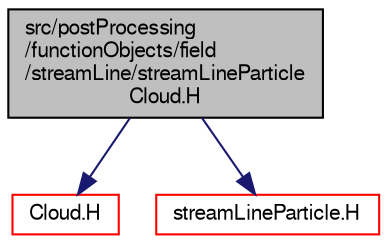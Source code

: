 digraph "src/postProcessing/functionObjects/field/streamLine/streamLineParticleCloud.H"
{
  bgcolor="transparent";
  edge [fontname="FreeSans",fontsize="10",labelfontname="FreeSans",labelfontsize="10"];
  node [fontname="FreeSans",fontsize="10",shape=record];
  Node0 [label="src/postProcessing\l/functionObjects/field\l/streamLine/streamLineParticle\lCloud.H",height=0.2,width=0.4,color="black", fillcolor="grey75", style="filled", fontcolor="black"];
  Node0 -> Node1 [color="midnightblue",fontsize="10",style="solid",fontname="FreeSans"];
  Node1 [label="Cloud.H",height=0.2,width=0.4,color="red",URL="$a04847.html"];
  Node0 -> Node223 [color="midnightblue",fontsize="10",style="solid",fontname="FreeSans"];
  Node223 [label="streamLineParticle.H",height=0.2,width=0.4,color="red",URL="$a13433.html"];
}

